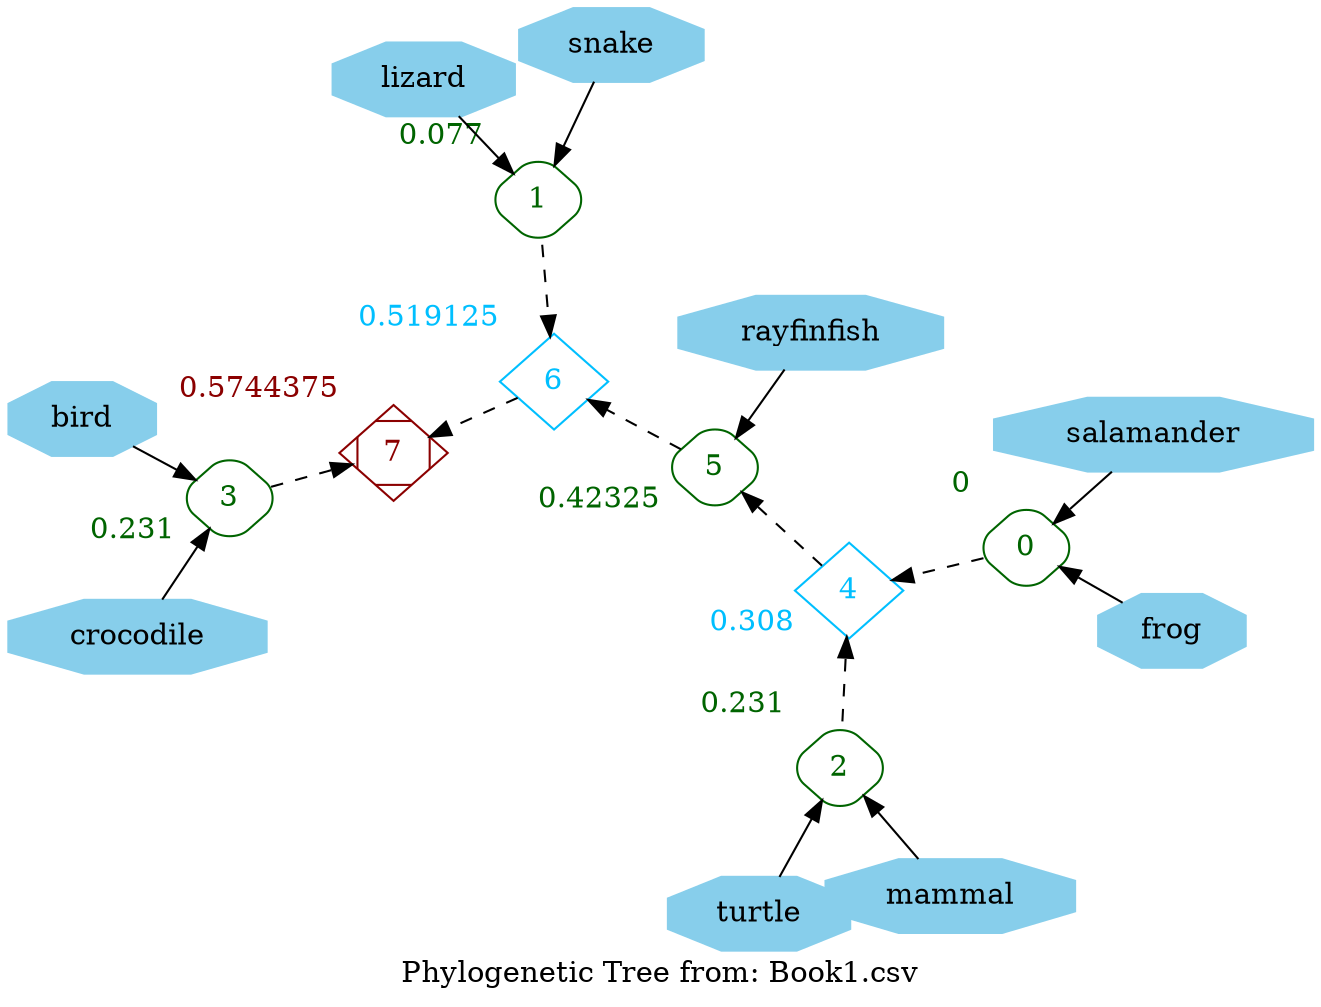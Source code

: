 graph phylogenetic_tree 
{
	layout=neato
	label="Phylogenetic Tree from: Book1.csv"
	mode=major
	model=shortpath
	size=""
	ratio=fill
	orientation=portrait

#0
	{node [xlabel="",width="0,3",height="0,3",shape="octagon",style="filled",color="skyblue",label="frog", fontcolor="#000000"] frog}
	{node [xlabel="",width="0,3",height="0,3",shape="octagon",style="filled",color="skyblue",label="salamander", fontcolor="#000000"] salamander}
	{node [xlabel="0",width="0,3",height="0,3",shape="diamond",style="rounded",color="#006400",label="0", fontcolor="#006400"] frog_salamander}
	{edge [color="#000000",style="solid",label="",dir="forward"] frog -- frog_salamander}
	{edge [color="#000000",style="solid",label="",dir="forward"] salamander -- frog_salamander}
#1
	{node [xlabel="",width="0,3",height="0,3",shape="octagon",style="filled",color="skyblue",label="lizard", fontcolor="#000000"] lizard}
	{node [xlabel="",width="0,3",height="0,3",shape="octagon",style="filled",color="skyblue",label="snake", fontcolor="#000000"] snake}
	{node [xlabel="0.077",width="0,3",height="0,3",shape="diamond",style="rounded",color="#006400",label="1", fontcolor="#006400"] lizard_snake}
	{edge [color="#000000",style="solid",label="",dir="forward"] lizard -- lizard_snake}
	{edge [color="#000000",style="solid",label="",dir="forward"] snake -- lizard_snake}
#2
	{node [xlabel="",width="0,3",height="0,3",shape="octagon",style="filled",color="skyblue",label="turtle", fontcolor="#000000"] turtle}
	{node [xlabel="",width="0,3",height="0,3",shape="octagon",style="filled",color="skyblue",label="mammal", fontcolor="#000000"] mammal}
	{node [xlabel="0.231",width="0,3",height="0,3",shape="diamond",style="rounded",color="#006400",label="2", fontcolor="#006400"] turtle_mammal}
	{edge [color="#000000",style="solid",label="",dir="forward"] turtle -- turtle_mammal}
	{edge [color="#000000",style="solid",label="",dir="forward"] mammal -- turtle_mammal}
#3
	{node [xlabel="",width="0,3",height="0,3",shape="octagon",style="filled",color="skyblue",label="crocodile", fontcolor="#000000"] crocodile}
	{node [xlabel="",width="0,3",height="0,3",shape="octagon",style="filled",color="skyblue",label="bird", fontcolor="#000000"] bird}
	{node [xlabel="0.231",width="0,3",height="0,3",shape="diamond",style="rounded",color="#006400",label="3", fontcolor="#006400"] crocodile_bird}
	{edge [color="#000000",style="solid",label="",dir="forward"] crocodile -- crocodile_bird}
	{edge [color="#000000",style="solid",label="",dir="forward"] bird -- crocodile_bird}
#4
	{node [xlabel="0.308",width="0,3",height="0,3",shape="diamond",style="",color="#00bfff",label="4", fontcolor="#00bfff"] frog_salamander_turtle_mammal}
	{edge [color="#000000",style="dashed",label="",dir="forward"] frog_salamander -- frog_salamander_turtle_mammal}
	{edge [color="#000000",style="dashed",label="",dir="forward"] turtle_mammal -- frog_salamander_turtle_mammal}
#5
	{node [xlabel="",width="0,3",height="0,3",shape="octagon",style="filled",color="skyblue",label="rayfinfish", fontcolor="#000000"] rayfinfish}
	{node [xlabel="0.42325",width="0,3",height="0,3",shape="diamond",style="rounded",color="#006400",label="5", fontcolor="#006400"] rayfinfish_frog_salamander_turtle_mammal}
	{edge [color="#000000",style="solid",label="",dir="forward"] rayfinfish -- rayfinfish_frog_salamander_turtle_mammal}
	{edge [color="#000000",style="dashed",label="",dir="forward"] frog_salamander_turtle_mammal -- rayfinfish_frog_salamander_turtle_mammal}
#6
	{node [xlabel="0.519125",width="0,3",height="0,3",shape="diamond",style="",color="#00bfff",label="6", fontcolor="#00bfff"] lizard_snake_rayfinfish_frog_salamander_turtle_mammal}
	{edge [color="#000000",style="dashed",label="",dir="forward"] lizard_snake -- lizard_snake_rayfinfish_frog_salamander_turtle_mammal}
	{edge [color="#000000",style="dashed",label="",dir="forward"] rayfinfish_frog_salamander_turtle_mammal -- lizard_snake_rayfinfish_frog_salamander_turtle_mammal}
#7
	{node [xlabel="0.5744375",width="0,3",height="0,3",shape="diamond",style="diagonals",color="#8B0000",label="7", fontcolor="#8B0000"] crocodile_bird_lizard_snake_rayfinfish_frog_salamander_turtle_mammal}
	{edge [color="#000000",style="dashed",label="",dir="forward"] crocodile_bird -- crocodile_bird_lizard_snake_rayfinfish_frog_salamander_turtle_mammal}
	{edge [color="#000000",style="dashed",label="",dir="forward"] lizard_snake_rayfinfish_frog_salamander_turtle_mammal -- crocodile_bird_lizard_snake_rayfinfish_frog_salamander_turtle_mammal}

}